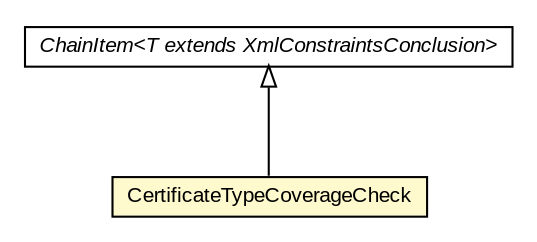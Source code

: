 #!/usr/local/bin/dot
#
# Class diagram 
# Generated by UMLGraph version R5_6-24-gf6e263 (http://www.umlgraph.org/)
#

digraph G {
	edge [fontname="arial",fontsize=10,labelfontname="arial",labelfontsize=10];
	node [fontname="arial",fontsize=10,shape=plaintext];
	nodesep=0.25;
	ranksep=0.5;
	// eu.europa.esig.dss.validation.process.ChainItem<T extends eu.europa.esig.dss.jaxb.detailedreport.XmlConstraintsConclusion>
	c246527 [label=<<table title="eu.europa.esig.dss.validation.process.ChainItem" border="0" cellborder="1" cellspacing="0" cellpadding="2" port="p" href="../../../ChainItem.html">
		<tr><td><table border="0" cellspacing="0" cellpadding="1">
<tr><td align="center" balign="center"><font face="arial italic"> ChainItem&lt;T extends XmlConstraintsConclusion&gt; </font></td></tr>
		</table></td></tr>
		</table>>, URL="../../../ChainItem.html", fontname="arial", fontcolor="black", fontsize=10.0];
	// eu.europa.esig.dss.validation.process.qualification.certificate.checks.CertificateTypeCoverageCheck
	c246632 [label=<<table title="eu.europa.esig.dss.validation.process.qualification.certificate.checks.CertificateTypeCoverageCheck" border="0" cellborder="1" cellspacing="0" cellpadding="2" port="p" bgcolor="lemonChiffon" href="./CertificateTypeCoverageCheck.html">
		<tr><td><table border="0" cellspacing="0" cellpadding="1">
<tr><td align="center" balign="center"> CertificateTypeCoverageCheck </td></tr>
		</table></td></tr>
		</table>>, URL="./CertificateTypeCoverageCheck.html", fontname="arial", fontcolor="black", fontsize=10.0];
	//eu.europa.esig.dss.validation.process.qualification.certificate.checks.CertificateTypeCoverageCheck extends eu.europa.esig.dss.validation.process.ChainItem<eu.europa.esig.dss.jaxb.detailedreport.XmlValidationCertificateQualification>
	c246527:p -> c246632:p [dir=back,arrowtail=empty];
}

